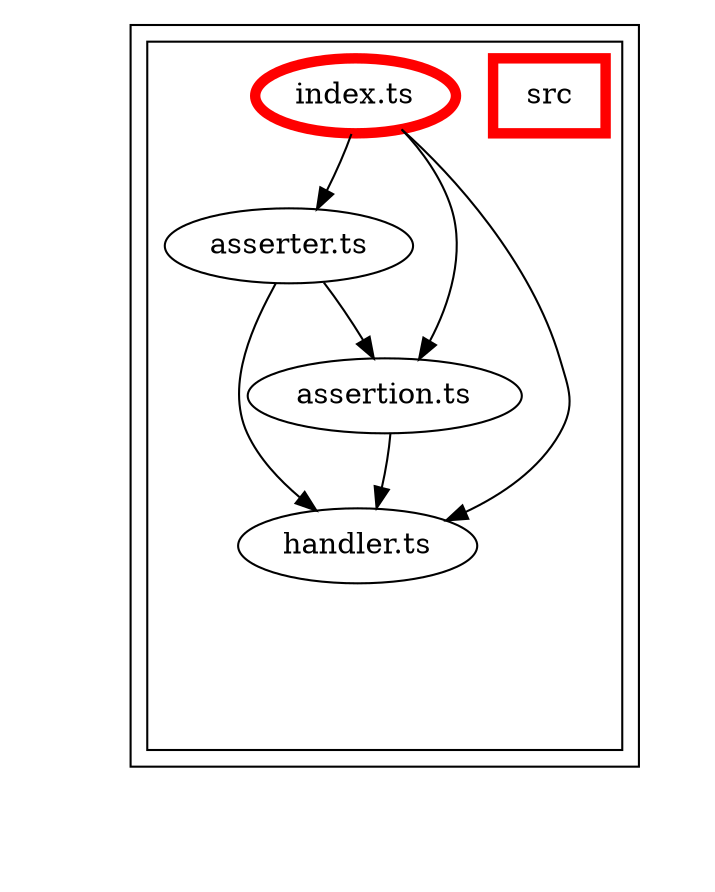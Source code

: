 digraph "dependency-graph-[object Object]" {
  compound = true;
  "dependency-graph-[object Object]" [
    style = "invis";
  ];
  "src/assertion.ts";
  "src/handler.ts";
  "src/asserter.ts";
  subgraph "cluster_src" {
    color = "#000000";
    label = "";
    "name_src" [
      penwidth = 5;
      shape = "rectangle";
      color = "#ff0000";
      label = "src";
    ];
    "exit_src" [
      style = "invis";
    ];
    subgraph "cluster_src" {
      color = "#000000";
      label = "";
      "name_src" [
        penwidth = 5;
        shape = "rectangle";
        color = "#ff0000";
        label = "src";
      ];
      "exit_src" [
        style = "invis";
      ];
      "src/asserter.ts" [
        label = "asserter.ts";
      ];
      "src/assertion.ts" [
        label = "assertion.ts";
      ];
      "src/handler.ts" [
        label = "handler.ts";
      ];
      "src/index.ts" [
        label = "index.ts";
        color = "#ff0000";
        penwidth = 5;
      ];
      "src/asserter.ts" -> "exit_src" [
        style = "invis";
      ];
      "src/assertion.ts" -> "exit_src" [
        style = "invis";
      ];
      "src/handler.ts" -> "exit_src" [
        style = "invis";
      ];
      "src/index.ts" -> "exit_src" [
        style = "invis";
      ];
    }
    "exit_src" -> "exit_src" [
      style = "invis";
    ];
    "exit_src" -> "exit_src" [
      style = "invis";
    ];
    "exit_src" -> "exit_src" [
      style = "invis";
    ];
    "exit_src" -> "exit_src" [
      style = "invis";
    ];
  }
  "exit_src" -> "dependency-graph-[object Object]" [
    style = "invis";
  ];
  "src/asserter.ts" -> "src/assertion.ts" [
    style = "invis";
  ];
  "src/asserter.ts" -> "src/assertion.ts" [
    style = "solid";
    ltail = "cluster_src/asserter.ts";
    lhead = "cluster_src/assertion.ts";
    color = "black";
  ];
  "src/asserter.ts" -> "src/handler.ts" [
    style = "invis";
  ];
  "src/asserter.ts" -> "src/handler.ts" [
    style = "solid";
    ltail = "cluster_src/asserter.ts";
    lhead = "cluster_src/handler.ts";
    color = "black";
  ];
  "src/assertion.ts" -> "src/handler.ts" [
    style = "invis";
  ];
  "src/assertion.ts" -> "src/handler.ts" [
    style = "solid";
    ltail = "cluster_src/assertion.ts";
    lhead = "cluster_src/handler.ts";
    color = "black";
  ];
  "src/index.ts" -> "src/asserter.ts" [
    style = "invis";
  ];
  "src/index.ts" -> "src/asserter.ts" [
    style = "solid";
    ltail = "cluster_src/index.ts";
    lhead = "cluster_src/asserter.ts";
    color = "black";
  ];
  "src/index.ts" -> "src/assertion.ts" [
    style = "invis";
  ];
  "src/index.ts" -> "src/assertion.ts" [
    style = "solid";
    ltail = "cluster_src/index.ts";
    lhead = "cluster_src/assertion.ts";
    color = "black";
  ];
  "src/index.ts" -> "src/handler.ts" [
    style = "invis";
  ];
  "src/index.ts" -> "src/handler.ts" [
    style = "solid";
    ltail = "cluster_src/index.ts";
    lhead = "cluster_src/handler.ts";
    color = "black";
  ];
}